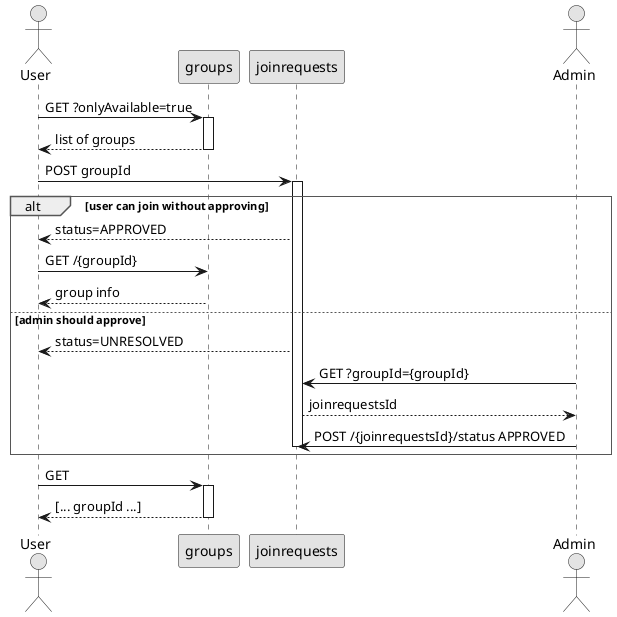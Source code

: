 @startuml

skinparam monochrome true
skinparam shadowing false

skinparam Sequence {
    GroupBorderColor #ff0f0f
    GroupShadow false
    GroupBorderThickness 1
    GroupHeaderFontStyle normal
    GroupBodyBackgroundColor white
}


actor User
User -> "groups" : GET ?onlyAvailable=true
activate "groups"
User <-- "groups" : list of groups
deactivate "groups"

User -> "joinrequests" : POST groupId
activate "joinrequests"

alt user can join without approving
    User <-- "joinrequests" : status=APPROVED
    User ->  "groups"  : GET /{groupId}
    User <-- "groups" : group info
else admin should approve
    User <-- "joinrequests" : status=UNRESOLVED
    actor Admin
    Admin ->  "joinrequests" : GET ?groupId={groupId}
    Admin <-- "joinrequests" : joinrequestsId
    Admin ->  "joinrequests" : POST /{joinrequestsId}/status APPROVED
    deactivate "joinrequests"
end

User -> "groups" : GET
activate "groups"
User <-- "groups" : [... groupId ...]
deactivate "groups"

@enduml

